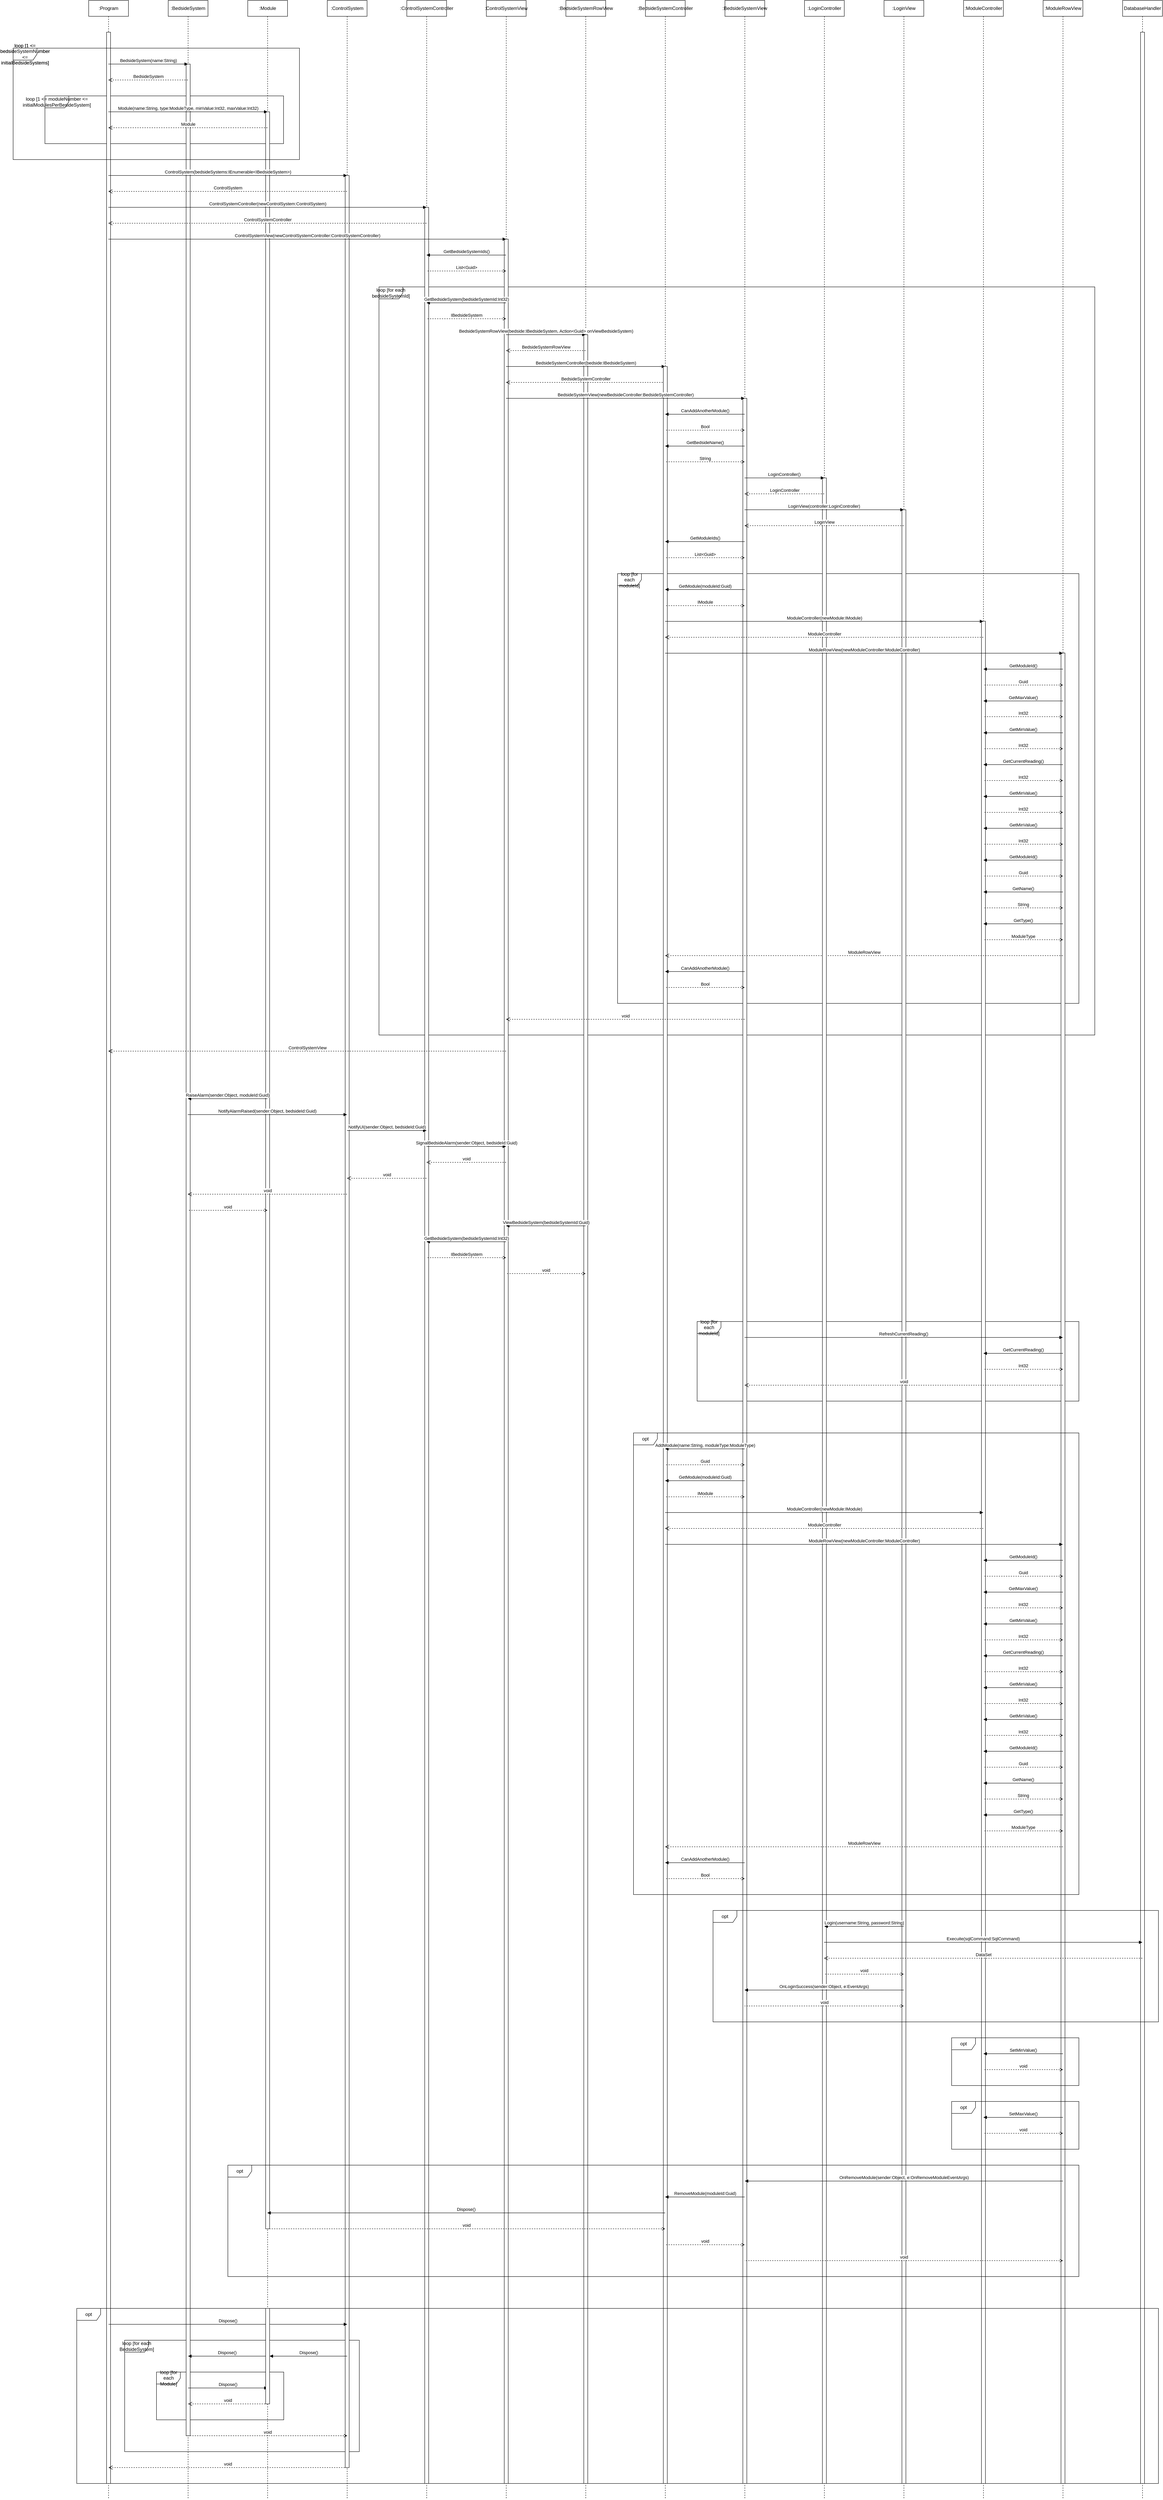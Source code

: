 <mxfile version="12.9.11" type="device"><diagram id="y84LgK3y7Ql4tIDdtTUG" name="Page-1"><mxGraphModel dx="2723" dy="977" grid="1" gridSize="10" guides="1" tooltips="1" connect="1" arrows="1" fold="1" page="1" pageScale="1" pageWidth="827" pageHeight="1169" math="0" shadow="0"><root><mxCell id="0"/><mxCell id="1" parent="0"/><mxCell id="dGk27PbGPricRNEnIzIk-9" value="loop [for each moduleId]" style="shape=umlFrame;whiteSpace=wrap;html=1;snapToPoint=1;" vertex="1" parent="1"><mxGeometry x="1560" y="3360" width="960" height="200" as="geometry"/></mxCell><mxCell id="HmVZkjdPM1QbAuIZkg-H-62" value="loop [for each bedsideSystemId]" style="shape=umlFrame;whiteSpace=wrap;html=1;snapToPoint=1;" parent="1" vertex="1"><mxGeometry x="760" y="760" width="1800" height="1880" as="geometry"/></mxCell><mxCell id="HmVZkjdPM1QbAuIZkg-H-85" value="loop [for each moduleId]" style="shape=umlFrame;whiteSpace=wrap;html=1;snapToPoint=1;" parent="1" vertex="1"><mxGeometry x="1360" y="1480.5" width="1160" height="1080" as="geometry"/></mxCell><mxCell id="HmVZkjdPM1QbAuIZkg-H-40" value="loop [for each BedsideSystem]" style="shape=umlFrame;whiteSpace=wrap;html=1;snapToPoint=1;" parent="1" vertex="1"><mxGeometry x="120.5" y="5920" width="590" height="280" as="geometry"/></mxCell><mxCell id="HmVZkjdPM1QbAuIZkg-H-46" value="loop [for each Module]" style="shape=umlFrame;whiteSpace=wrap;html=1;snapToPoint=1;" parent="1" vertex="1"><mxGeometry x="200.5" y="6000" width="320" height="120" as="geometry"/></mxCell><mxCell id="HmVZkjdPM1QbAuIZkg-H-12" value="loop [1 &amp;lt;= bedsideSystemNumber &amp;lt;= initialBedsideSystems]" style="shape=umlFrame;whiteSpace=wrap;html=1;snapToPoint=1;" parent="1" vertex="1"><mxGeometry x="-160" y="160" width="720" height="280" as="geometry"/></mxCell><mxCell id="HmVZkjdPM1QbAuIZkg-H-16" value="loop [1 &amp;lt;= moduleNumber &amp;lt;= initialModulesPerBesideSystem]" style="shape=umlFrame;whiteSpace=wrap;html=1;snapToPoint=1;" parent="1" vertex="1"><mxGeometry x="-80" y="280" width="600" height="120" as="geometry"/></mxCell><mxCell id="HmVZkjdPM1QbAuIZkg-H-2" value=":Program" style="shape=umlLifeline;perimeter=lifelinePerimeter;whiteSpace=wrap;html=1;container=1;collapsible=0;recursiveResize=0;outlineConnect=0;snapToPoint=1;" parent="1" vertex="1"><mxGeometry x="30" y="40" width="100" height="6280" as="geometry"/></mxCell><mxCell id="HmVZkjdPM1QbAuIZkg-H-8" value="" style="html=1;points=[];perimeter=orthogonalPerimeter;snapToPoint=1;" parent="HmVZkjdPM1QbAuIZkg-H-2" vertex="1"><mxGeometry x="45" y="80" width="10" height="6160" as="geometry"/></mxCell><mxCell id="HmVZkjdPM1QbAuIZkg-H-13" value=":BedsideSystem" style="shape=umlLifeline;perimeter=lifelinePerimeter;whiteSpace=wrap;html=1;container=1;collapsible=0;recursiveResize=0;outlineConnect=0;snapToPoint=1;" parent="1" vertex="1"><mxGeometry x="230" y="40" width="100" height="6280" as="geometry"/></mxCell><mxCell id="HmVZkjdPM1QbAuIZkg-H-14" value="" style="html=1;points=[];perimeter=orthogonalPerimeter;snapToPoint=1;" parent="HmVZkjdPM1QbAuIZkg-H-13" vertex="1"><mxGeometry x="45" y="160" width="10.28" height="5960" as="geometry"/></mxCell><mxCell id="HmVZkjdPM1QbAuIZkg-H-15" value="BedsideSystem(name:String)" style="html=1;verticalAlign=bottom;endArrow=block;snapToPoint=1;" parent="1" edge="1"><mxGeometry width="80" relative="1" as="geometry"><mxPoint x="79.5" y="200" as="sourcePoint"/><mxPoint x="279.5" y="200" as="targetPoint"/></mxGeometry></mxCell><mxCell id="HmVZkjdPM1QbAuIZkg-H-17" value=":Module" style="shape=umlLifeline;perimeter=lifelinePerimeter;whiteSpace=wrap;html=1;container=1;collapsible=0;recursiveResize=0;outlineConnect=0;snapToPoint=1;" parent="1" vertex="1"><mxGeometry x="430" y="40" width="100" height="6280" as="geometry"/></mxCell><mxCell id="HmVZkjdPM1QbAuIZkg-H-19" value="" style="html=1;points=[];perimeter=orthogonalPerimeter;snapToPoint=1;" parent="HmVZkjdPM1QbAuIZkg-H-17" vertex="1"><mxGeometry x="45" y="280" width="10" height="5320" as="geometry"/></mxCell><mxCell id="HmVZkjdPM1QbAuIZkg-H-20" value="Module(name:String, type:ModuleType, minValue:Int32, maxValue:Int32)" style="html=1;verticalAlign=bottom;endArrow=block;snapToPoint=1;" parent="1" edge="1"><mxGeometry width="80" relative="1" as="geometry"><mxPoint x="79.5" y="320" as="sourcePoint"/><mxPoint x="479.5" y="320" as="targetPoint"/></mxGeometry></mxCell><mxCell id="HmVZkjdPM1QbAuIZkg-H-23" value=":ControlSystem" style="shape=umlLifeline;perimeter=lifelinePerimeter;whiteSpace=wrap;html=1;container=1;collapsible=0;recursiveResize=0;outlineConnect=0;snapToPoint=1;" parent="1" vertex="1"><mxGeometry x="630" y="40" width="100" height="6280" as="geometry"/></mxCell><mxCell id="HmVZkjdPM1QbAuIZkg-H-24" value="" style="html=1;points=[];perimeter=orthogonalPerimeter;snapToPoint=1;" parent="HmVZkjdPM1QbAuIZkg-H-23" vertex="1"><mxGeometry x="45" y="440" width="10" height="5760" as="geometry"/></mxCell><mxCell id="HmVZkjdPM1QbAuIZkg-H-26" value=":ControlSystemController" style="shape=umlLifeline;perimeter=lifelinePerimeter;whiteSpace=wrap;html=1;container=1;collapsible=0;recursiveResize=0;outlineConnect=0;snapToPoint=1;" parent="1" vertex="1"><mxGeometry x="830" y="40" width="100" height="6280" as="geometry"/></mxCell><mxCell id="HmVZkjdPM1QbAuIZkg-H-27" value="" style="html=1;points=[];perimeter=orthogonalPerimeter;snapToPoint=1;" parent="HmVZkjdPM1QbAuIZkg-H-26" vertex="1"><mxGeometry x="45" y="520" width="10" height="5720" as="geometry"/></mxCell><mxCell id="HmVZkjdPM1QbAuIZkg-H-28" value="ControlSystemController(newControlSystem:ControlSystem)" style="html=1;verticalAlign=bottom;endArrow=block;snapToPoint=1;" parent="1" edge="1"><mxGeometry width="80" relative="1" as="geometry"><mxPoint x="79.5" y="560" as="sourcePoint"/><mxPoint x="879.5" y="560" as="targetPoint"/></mxGeometry></mxCell><mxCell id="HmVZkjdPM1QbAuIZkg-H-31" value="BedsideSystem" style="html=1;verticalAlign=bottom;endArrow=open;dashed=1;endSize=8;" parent="1" edge="1"><mxGeometry relative="1" as="geometry"><mxPoint x="279.5" y="240" as="sourcePoint"/><mxPoint x="79.5" y="240" as="targetPoint"/></mxGeometry></mxCell><mxCell id="HmVZkjdPM1QbAuIZkg-H-32" value="Module" style="html=1;verticalAlign=bottom;endArrow=open;dashed=1;endSize=8;" parent="1" source="HmVZkjdPM1QbAuIZkg-H-17" edge="1"><mxGeometry relative="1" as="geometry"><mxPoint x="279.5" y="360" as="sourcePoint"/><mxPoint x="79.5" y="360" as="targetPoint"/></mxGeometry></mxCell><mxCell id="HmVZkjdPM1QbAuIZkg-H-33" value="ControlSystem" style="html=1;verticalAlign=bottom;endArrow=open;dashed=1;endSize=8;" parent="1" edge="1"><mxGeometry relative="1" as="geometry"><mxPoint x="679.5" y="520" as="sourcePoint"/><mxPoint x="79.5" y="520" as="targetPoint"/></mxGeometry></mxCell><mxCell id="HmVZkjdPM1QbAuIZkg-H-25" value="ControlSystem(bedsideSystems:IEnumerable&amp;lt;IBedsideSystem&amp;gt;)" style="html=1;verticalAlign=bottom;endArrow=block;snapToPoint=1;" parent="1" edge="1"><mxGeometry width="80" relative="1" as="geometry"><mxPoint x="79.5" y="480" as="sourcePoint"/><mxPoint x="679.5" y="480" as="targetPoint"/></mxGeometry></mxCell><mxCell id="HmVZkjdPM1QbAuIZkg-H-34" value="ControlSystemController" style="html=1;verticalAlign=bottom;endArrow=open;dashed=1;endSize=8;" parent="1" edge="1"><mxGeometry relative="1" as="geometry"><mxPoint x="879.5" y="600" as="sourcePoint"/><mxPoint x="79.5" y="600" as="targetPoint"/></mxGeometry></mxCell><mxCell id="HmVZkjdPM1QbAuIZkg-H-35" value=":ControlSystemView" style="shape=umlLifeline;perimeter=lifelinePerimeter;whiteSpace=wrap;html=1;container=1;collapsible=0;recursiveResize=0;outlineConnect=0;snapToPoint=1;" parent="1" vertex="1"><mxGeometry x="1030" y="40" width="100" height="6280" as="geometry"/></mxCell><mxCell id="HmVZkjdPM1QbAuIZkg-H-36" value="" style="html=1;points=[];perimeter=orthogonalPerimeter;snapToPoint=1;" parent="HmVZkjdPM1QbAuIZkg-H-35" vertex="1"><mxGeometry x="45" y="600" width="10" height="5640" as="geometry"/></mxCell><mxCell id="HmVZkjdPM1QbAuIZkg-H-37" value="ControlSystemView(newControlSystemController:ControlSystemController)" style="html=1;verticalAlign=bottom;endArrow=block;snapToPoint=1;" parent="1" edge="1"><mxGeometry width="80" relative="1" as="geometry"><mxPoint x="79.5" y="640" as="sourcePoint"/><mxPoint x="1079.5" y="640" as="targetPoint"/></mxGeometry></mxCell><mxCell id="HmVZkjdPM1QbAuIZkg-H-38" value="ControlSystemView" style="html=1;verticalAlign=bottom;endArrow=open;dashed=1;endSize=8;" parent="1" edge="1"><mxGeometry relative="1" as="geometry"><mxPoint x="1079.5" y="2680.5" as="sourcePoint"/><mxPoint x="79.5" y="2680.5" as="targetPoint"/></mxGeometry></mxCell><mxCell id="HmVZkjdPM1QbAuIZkg-H-39" value="Dispose()" style="html=1;verticalAlign=bottom;endArrow=block;snapToPoint=1;" parent="1" edge="1"><mxGeometry width="80" relative="1" as="geometry"><mxPoint x="80" y="5880" as="sourcePoint"/><mxPoint x="680" y="5880" as="targetPoint"/></mxGeometry></mxCell><mxCell id="HmVZkjdPM1QbAuIZkg-H-41" value="ControlSystemView" style="html=1;verticalAlign=bottom;endArrow=open;dashed=1;endSize=8;" parent="1" edge="1"><mxGeometry relative="1" as="geometry"><mxPoint x="1079.5" y="2680.5" as="sourcePoint"/><mxPoint x="79.5" y="2680.5" as="targetPoint"/></mxGeometry></mxCell><mxCell id="HmVZkjdPM1QbAuIZkg-H-43" value="Dispose()" style="html=1;verticalAlign=bottom;endArrow=none;snapToPoint=1;startArrow=block;startFill=1;endFill=0;" parent="1" edge="1" source="dGk27PbGPricRNEnIzIk-93"><mxGeometry width="80" relative="1" as="geometry"><mxPoint x="280" y="5960" as="sourcePoint"/><mxPoint x="680" y="5960" as="targetPoint"/></mxGeometry></mxCell><mxCell id="HmVZkjdPM1QbAuIZkg-H-44" value="void" style="html=1;verticalAlign=bottom;endArrow=open;dashed=1;endSize=8;" parent="1" edge="1"><mxGeometry relative="1" as="geometry"><mxPoint x="680" y="6240" as="sourcePoint"/><mxPoint x="80" y="6240" as="targetPoint"/></mxGeometry></mxCell><mxCell id="HmVZkjdPM1QbAuIZkg-H-45" value="void" style="html=1;verticalAlign=bottom;endArrow=none;dashed=1;endSize=8;startArrow=open;startFill=0;endFill=0;" parent="1" edge="1"><mxGeometry relative="1" as="geometry"><mxPoint x="680" y="6160" as="sourcePoint"/><mxPoint x="280" y="6160" as="targetPoint"/></mxGeometry></mxCell><mxCell id="HmVZkjdPM1QbAuIZkg-H-47" value="Dispose()" style="html=1;verticalAlign=bottom;endArrow=block;snapToPoint=1;" parent="1" edge="1"><mxGeometry width="80" relative="1" as="geometry"><mxPoint x="280" y="6040" as="sourcePoint"/><mxPoint x="480" y="6040" as="targetPoint"/></mxGeometry></mxCell><mxCell id="HmVZkjdPM1QbAuIZkg-H-48" value="void" style="html=1;verticalAlign=bottom;endArrow=open;dashed=1;endSize=8;" parent="1" edge="1"><mxGeometry relative="1" as="geometry"><mxPoint x="480" y="6080" as="sourcePoint"/><mxPoint x="280" y="6080" as="targetPoint"/></mxGeometry></mxCell><mxCell id="HmVZkjdPM1QbAuIZkg-H-49" value="RaiseAlarm(sender:Object, moduleId:Guid)" style="html=1;verticalAlign=bottom;endArrow=none;snapToPoint=1;startArrow=block;startFill=1;endFill=0;" parent="1" edge="1"><mxGeometry width="80" relative="1" as="geometry"><mxPoint x="279.167" y="2800" as="sourcePoint"/><mxPoint x="479.5" y="2800" as="targetPoint"/></mxGeometry></mxCell><mxCell id="HmVZkjdPM1QbAuIZkg-H-50" value="void" style="html=1;verticalAlign=bottom;endArrow=none;dashed=1;endSize=8;startArrow=open;startFill=0;endFill=0;" parent="1" edge="1"><mxGeometry relative="1" as="geometry"><mxPoint x="680" y="6160" as="sourcePoint"/><mxPoint x="280" y="6160" as="targetPoint"/></mxGeometry></mxCell><mxCell id="HmVZkjdPM1QbAuIZkg-H-52" value="void" style="html=1;verticalAlign=bottom;endArrow=none;dashed=1;endSize=8;startArrow=open;startFill=0;endFill=0;" parent="1" edge="1"><mxGeometry relative="1" as="geometry"><mxPoint x="479.5" y="3080.5" as="sourcePoint"/><mxPoint x="279.167" y="3080.5" as="targetPoint"/></mxGeometry></mxCell><mxCell id="HmVZkjdPM1QbAuIZkg-H-54" value="void" style="html=1;verticalAlign=bottom;endArrow=open;dashed=1;endSize=8;" parent="1" edge="1"><mxGeometry relative="1" as="geometry"><mxPoint x="679.5" y="3040" as="sourcePoint"/><mxPoint x="279.167" y="3040" as="targetPoint"/></mxGeometry></mxCell><mxCell id="HmVZkjdPM1QbAuIZkg-H-55" value="NotifyAlarmRaised(sender:Object, bedsideId:Guid)" style="html=1;verticalAlign=bottom;endArrow=block;snapToPoint=1;" parent="1" edge="1"><mxGeometry width="80" relative="1" as="geometry"><mxPoint x="279.167" y="2840" as="sourcePoint"/><mxPoint x="679.5" y="2840" as="targetPoint"/></mxGeometry></mxCell><mxCell id="HmVZkjdPM1QbAuIZkg-H-57" value="NotifyUI(sender:Object, bedsideId:Guid)" style="html=1;verticalAlign=bottom;endArrow=block;snapToPoint=1;" parent="1" edge="1"><mxGeometry width="80" relative="1" as="geometry"><mxPoint x="679.5" y="2880" as="sourcePoint"/><mxPoint x="879.5" y="2880" as="targetPoint"/></mxGeometry></mxCell><mxCell id="HmVZkjdPM1QbAuIZkg-H-58" value="SignalBedsideAlarm(sender:Object, bedsideId:Guid)" style="html=1;verticalAlign=bottom;endArrow=block;snapToPoint=1;" parent="1" edge="1"><mxGeometry width="80" relative="1" as="geometry"><mxPoint x="879.5" y="2920" as="sourcePoint"/><mxPoint x="1079.5" y="2920" as="targetPoint"/></mxGeometry></mxCell><mxCell id="HmVZkjdPM1QbAuIZkg-H-60" value="void" style="html=1;verticalAlign=bottom;endArrow=open;dashed=1;endSize=8;" parent="1" edge="1"><mxGeometry relative="1" as="geometry"><mxPoint x="1079.5" y="2960" as="sourcePoint"/><mxPoint x="879.5" y="2960" as="targetPoint"/></mxGeometry></mxCell><mxCell id="HmVZkjdPM1QbAuIZkg-H-61" value="void" style="html=1;verticalAlign=bottom;endArrow=open;dashed=1;endSize=8;" parent="1" edge="1"><mxGeometry relative="1" as="geometry"><mxPoint x="879.5" y="3000" as="sourcePoint"/><mxPoint x="679.5" y="3000" as="targetPoint"/></mxGeometry></mxCell><mxCell id="HmVZkjdPM1QbAuIZkg-H-63" value="GetBedsideSystemIds()" style="html=1;verticalAlign=bottom;endArrow=none;snapToPoint=1;startArrow=block;startFill=1;endFill=0;" parent="1" edge="1"><mxGeometry width="80" relative="1" as="geometry"><mxPoint x="879.5" y="680" as="sourcePoint"/><mxPoint x="1079.5" y="680" as="targetPoint"/></mxGeometry></mxCell><mxCell id="HmVZkjdPM1QbAuIZkg-H-64" value="List&amp;lt;Guid&amp;gt;" style="html=1;verticalAlign=bottom;endArrow=none;dashed=1;endSize=8;startArrow=open;startFill=0;endFill=0;" parent="1" edge="1"><mxGeometry relative="1" as="geometry"><mxPoint x="1079.5" y="720" as="sourcePoint"/><mxPoint x="879.5" y="720" as="targetPoint"/></mxGeometry></mxCell><mxCell id="HmVZkjdPM1QbAuIZkg-H-65" value="GetBedsideSystem(bedsideSystemId:Int32)" style="html=1;verticalAlign=bottom;endArrow=none;snapToPoint=1;startArrow=block;startFill=1;endFill=0;" parent="1" edge="1"><mxGeometry width="80" relative="1" as="geometry"><mxPoint x="879.5" y="800" as="sourcePoint"/><mxPoint x="1079.5" y="800" as="targetPoint"/></mxGeometry></mxCell><mxCell id="HmVZkjdPM1QbAuIZkg-H-66" value="IBedsideSystem" style="html=1;verticalAlign=bottom;endArrow=none;dashed=1;endSize=8;startArrow=open;startFill=0;endFill=0;" parent="1" edge="1"><mxGeometry relative="1" as="geometry"><mxPoint x="1079.5" y="840" as="sourcePoint"/><mxPoint x="879.5" y="840" as="targetPoint"/></mxGeometry></mxCell><mxCell id="HmVZkjdPM1QbAuIZkg-H-67" value=":BedsideSystemRowView" style="shape=umlLifeline;perimeter=lifelinePerimeter;whiteSpace=wrap;html=1;container=1;collapsible=0;recursiveResize=0;outlineConnect=0;snapToPoint=1;" parent="1" vertex="1"><mxGeometry x="1230" y="40" width="100" height="6280" as="geometry"/></mxCell><mxCell id="HmVZkjdPM1QbAuIZkg-H-68" value="" style="html=1;points=[];perimeter=orthogonalPerimeter;snapToPoint=1;" parent="HmVZkjdPM1QbAuIZkg-H-67" vertex="1"><mxGeometry x="45" y="840" width="10" height="5400" as="geometry"/></mxCell><mxCell id="HmVZkjdPM1QbAuIZkg-H-69" value="BedsideSystemController(bedside:IBedsideSystem)" style="html=1;verticalAlign=bottom;endArrow=block;snapToPoint=1;startArrow=none;startFill=0;endFill=1;" parent="1" target="HmVZkjdPM1QbAuIZkg-H-71" edge="1"><mxGeometry width="80" relative="1" as="geometry"><mxPoint x="1079.5" y="960" as="sourcePoint"/><mxPoint x="1279.5" y="960" as="targetPoint"/></mxGeometry></mxCell><mxCell id="HmVZkjdPM1QbAuIZkg-H-70" value="BedsideSystemController" style="html=1;verticalAlign=bottom;endArrow=open;dashed=1;endSize=8;startArrow=none;startFill=0;endFill=0;" parent="1" source="HmVZkjdPM1QbAuIZkg-H-71" edge="1"><mxGeometry relative="1" as="geometry"><mxPoint x="1279.5" y="1000" as="sourcePoint"/><mxPoint x="1079.5" y="1000" as="targetPoint"/></mxGeometry></mxCell><mxCell id="HmVZkjdPM1QbAuIZkg-H-71" value=":BedsideSystemController" style="shape=umlLifeline;perimeter=lifelinePerimeter;whiteSpace=wrap;html=1;container=1;collapsible=0;recursiveResize=0;outlineConnect=0;snapToPoint=1;" parent="1" vertex="1"><mxGeometry x="1430" y="40" width="100" height="6280" as="geometry"/></mxCell><mxCell id="HmVZkjdPM1QbAuIZkg-H-72" value="" style="html=1;points=[];perimeter=orthogonalPerimeter;snapToPoint=1;" parent="HmVZkjdPM1QbAuIZkg-H-71" vertex="1"><mxGeometry x="45" y="920" width="10" height="5320" as="geometry"/></mxCell><mxCell id="HmVZkjdPM1QbAuIZkg-H-73" value="BedsideSystemRowView(bedside:IBedsideSystem, Action&amp;lt;Guid&amp;gt; onViewBedsideSystem)" style="html=1;verticalAlign=bottom;endArrow=block;snapToPoint=1;startArrow=none;startFill=0;endFill=1;" parent="1" target="HmVZkjdPM1QbAuIZkg-H-67" edge="1"><mxGeometry width="80" relative="1" as="geometry"><mxPoint x="1079.5" y="880" as="sourcePoint"/><mxPoint x="1479.5" y="880" as="targetPoint"/></mxGeometry></mxCell><mxCell id="HmVZkjdPM1QbAuIZkg-H-74" value="BedsideSystemRowView" style="html=1;verticalAlign=bottom;endArrow=open;dashed=1;endSize=8;startArrow=none;startFill=0;endFill=0;" parent="1" source="HmVZkjdPM1QbAuIZkg-H-67" edge="1"><mxGeometry relative="1" as="geometry"><mxPoint x="1479.5" y="920" as="sourcePoint"/><mxPoint x="1079.5" y="920" as="targetPoint"/></mxGeometry></mxCell><mxCell id="HmVZkjdPM1QbAuIZkg-H-75" value=":BedsideSystemView" style="shape=umlLifeline;perimeter=lifelinePerimeter;whiteSpace=wrap;html=1;container=1;collapsible=0;recursiveResize=0;outlineConnect=0;snapToPoint=1;" parent="1" vertex="1"><mxGeometry x="1630" y="40" width="100" height="6280" as="geometry"/></mxCell><mxCell id="HmVZkjdPM1QbAuIZkg-H-76" value="" style="html=1;points=[];perimeter=orthogonalPerimeter;snapToPoint=1;" parent="HmVZkjdPM1QbAuIZkg-H-75" vertex="1"><mxGeometry x="45" y="1000" width="10" height="5240" as="geometry"/></mxCell><mxCell id="HmVZkjdPM1QbAuIZkg-H-77" value="BedsideSystemView(newBedsideController:BedsideSystemController)" style="html=1;verticalAlign=bottom;endArrow=block;snapToPoint=1;startArrow=none;startFill=0;endFill=1;" parent="1" target="HmVZkjdPM1QbAuIZkg-H-75" edge="1"><mxGeometry width="80" relative="1" as="geometry"><mxPoint x="1079.5" y="1040" as="sourcePoint"/><mxPoint x="1479.5" y="1040" as="targetPoint"/></mxGeometry></mxCell><mxCell id="HmVZkjdPM1QbAuIZkg-H-78" value="void" style="html=1;verticalAlign=bottom;endArrow=open;dashed=1;endSize=8;startArrow=none;startFill=0;endFill=0;" parent="1" edge="1"><mxGeometry relative="1" as="geometry"><mxPoint x="1679.5" y="2600.5" as="sourcePoint"/><mxPoint x="1079.5" y="2600.5" as="targetPoint"/></mxGeometry></mxCell><mxCell id="HmVZkjdPM1QbAuIZkg-H-79" value="CanAddAnotherModule()" style="html=1;verticalAlign=bottom;endArrow=none;snapToPoint=1;startArrow=block;startFill=1;endFill=0;" parent="1" edge="1"><mxGeometry width="80" relative="1" as="geometry"><mxPoint x="1479.5" y="1080" as="sourcePoint"/><mxPoint x="1679.5" y="1080" as="targetPoint"/></mxGeometry></mxCell><mxCell id="HmVZkjdPM1QbAuIZkg-H-80" value="Bool" style="html=1;verticalAlign=bottom;endArrow=none;dashed=1;endSize=8;startArrow=open;startFill=0;endFill=0;" parent="1" edge="1"><mxGeometry relative="1" as="geometry"><mxPoint x="1679.5" y="1120" as="sourcePoint"/><mxPoint x="1479.5" y="1120" as="targetPoint"/></mxGeometry></mxCell><mxCell id="HmVZkjdPM1QbAuIZkg-H-81" value="GetBedsideName()" style="html=1;verticalAlign=bottom;endArrow=none;snapToPoint=1;startArrow=block;startFill=1;endFill=0;" parent="1" edge="1"><mxGeometry width="80" relative="1" as="geometry"><mxPoint x="1479.5" y="1160" as="sourcePoint"/><mxPoint x="1679.5" y="1160" as="targetPoint"/></mxGeometry></mxCell><mxCell id="HmVZkjdPM1QbAuIZkg-H-82" value="String" style="html=1;verticalAlign=bottom;endArrow=none;dashed=1;endSize=8;startArrow=open;startFill=0;endFill=0;" parent="1" edge="1"><mxGeometry relative="1" as="geometry"><mxPoint x="1679.5" y="1199.5" as="sourcePoint"/><mxPoint x="1479.5" y="1199.5" as="targetPoint"/></mxGeometry></mxCell><mxCell id="HmVZkjdPM1QbAuIZkg-H-83" value="GetModuleIds()" style="html=1;verticalAlign=bottom;endArrow=none;snapToPoint=1;startArrow=block;startFill=1;endFill=0;" parent="1" edge="1"><mxGeometry width="80" relative="1" as="geometry"><mxPoint x="1479.5" y="1400" as="sourcePoint"/><mxPoint x="1679.5" y="1400" as="targetPoint"/></mxGeometry></mxCell><mxCell id="HmVZkjdPM1QbAuIZkg-H-84" value="List&amp;lt;Guid&amp;gt;" style="html=1;verticalAlign=bottom;endArrow=none;dashed=1;endSize=8;startArrow=open;startFill=0;endFill=0;" parent="1" edge="1"><mxGeometry relative="1" as="geometry"><mxPoint x="1679.5" y="1440.5" as="sourcePoint"/><mxPoint x="1479.5" y="1440.5" as="targetPoint"/></mxGeometry></mxCell><mxCell id="HmVZkjdPM1QbAuIZkg-H-87" value="GetModule(moduleId:Guid)" style="html=1;verticalAlign=bottom;endArrow=none;snapToPoint=1;startArrow=block;startFill=1;endFill=0;" parent="1" edge="1"><mxGeometry width="80" relative="1" as="geometry"><mxPoint x="1479.5" y="1520.5" as="sourcePoint"/><mxPoint x="1679.5" y="1520.5" as="targetPoint"/></mxGeometry></mxCell><mxCell id="HmVZkjdPM1QbAuIZkg-H-88" value="IModule" style="html=1;verticalAlign=bottom;endArrow=none;dashed=1;endSize=8;startArrow=open;startFill=0;endFill=0;" parent="1" edge="1"><mxGeometry relative="1" as="geometry"><mxPoint x="1679.5" y="1561" as="sourcePoint"/><mxPoint x="1479.5" y="1561" as="targetPoint"/></mxGeometry></mxCell><mxCell id="HmVZkjdPM1QbAuIZkg-H-89" value="CanAddAnotherModule()" style="html=1;verticalAlign=bottom;endArrow=none;snapToPoint=1;startArrow=block;startFill=1;endFill=0;" parent="1" edge="1"><mxGeometry width="80" relative="1" as="geometry"><mxPoint x="1479.5" y="2480.5" as="sourcePoint"/><mxPoint x="1679.5" y="2480.5" as="targetPoint"/></mxGeometry></mxCell><mxCell id="HmVZkjdPM1QbAuIZkg-H-90" value="Bool" style="html=1;verticalAlign=bottom;endArrow=none;dashed=1;endSize=8;startArrow=open;startFill=0;endFill=0;" parent="1" edge="1"><mxGeometry relative="1" as="geometry"><mxPoint x="1679.5" y="2520.5" as="sourcePoint"/><mxPoint x="1479.5" y="2520.5" as="targetPoint"/></mxGeometry></mxCell><mxCell id="HmVZkjdPM1QbAuIZkg-H-91" value=":ModuleController" style="shape=umlLifeline;perimeter=lifelinePerimeter;whiteSpace=wrap;html=1;container=1;collapsible=0;recursiveResize=0;outlineConnect=0;snapToPoint=1;" parent="1" vertex="1"><mxGeometry x="2230" y="40" width="100" height="6280" as="geometry"/></mxCell><mxCell id="HmVZkjdPM1QbAuIZkg-H-92" value="" style="html=1;points=[];perimeter=orthogonalPerimeter;snapToPoint=1;" parent="HmVZkjdPM1QbAuIZkg-H-91" vertex="1"><mxGeometry x="45" y="1560" width="10" height="4680" as="geometry"/></mxCell><mxCell id="HmVZkjdPM1QbAuIZkg-H-95" value=":ModuleRowView" style="shape=umlLifeline;perimeter=lifelinePerimeter;whiteSpace=wrap;html=1;container=1;collapsible=0;recursiveResize=0;outlineConnect=0;snapToPoint=1;" parent="1" vertex="1"><mxGeometry x="2430" y="40" width="100" height="6280" as="geometry"/></mxCell><mxCell id="HmVZkjdPM1QbAuIZkg-H-96" value="" style="html=1;points=[];perimeter=orthogonalPerimeter;snapToPoint=1;" parent="HmVZkjdPM1QbAuIZkg-H-95" vertex="1"><mxGeometry x="45" y="1640" width="10" height="4600" as="geometry"/></mxCell><mxCell id="HmVZkjdPM1QbAuIZkg-H-98" value="ModuleRowView" style="html=1;verticalAlign=bottom;endArrow=open;dashed=1;endSize=8;startArrow=none;startFill=0;endFill=0;" parent="1" source="HmVZkjdPM1QbAuIZkg-H-95" edge="1"><mxGeometry relative="1" as="geometry"><mxPoint x="2079.5" y="2440.5" as="sourcePoint"/><mxPoint x="1479.5" y="2440.5" as="targetPoint"/></mxGeometry></mxCell><mxCell id="HmVZkjdPM1QbAuIZkg-H-99" value="GetModuleId()" style="html=1;verticalAlign=bottom;endArrow=none;snapToPoint=1;startArrow=block;startFill=1;endFill=0;" parent="1" edge="1"><mxGeometry width="80" relative="1" as="geometry"><mxPoint x="2280" y="1720.5" as="sourcePoint"/><mxPoint x="2480" y="1720.5" as="targetPoint"/></mxGeometry></mxCell><mxCell id="HmVZkjdPM1QbAuIZkg-H-100" value="Guid" style="html=1;verticalAlign=bottom;endArrow=none;dashed=1;endSize=8;startArrow=open;startFill=0;endFill=0;" parent="1" edge="1"><mxGeometry relative="1" as="geometry"><mxPoint x="2480" y="1760.5" as="sourcePoint"/><mxPoint x="2280" y="1760.5" as="targetPoint"/></mxGeometry></mxCell><mxCell id="HmVZkjdPM1QbAuIZkg-H-101" value="GetMaxValue()" style="html=1;verticalAlign=bottom;endArrow=none;snapToPoint=1;startArrow=block;startFill=1;endFill=0;" parent="1" edge="1"><mxGeometry width="80" relative="1" as="geometry"><mxPoint x="2280" y="1800.5" as="sourcePoint"/><mxPoint x="2480" y="1800.5" as="targetPoint"/></mxGeometry></mxCell><mxCell id="HmVZkjdPM1QbAuIZkg-H-102" value="Int32" style="html=1;verticalAlign=bottom;endArrow=none;dashed=1;endSize=8;startArrow=open;startFill=0;endFill=0;" parent="1" edge="1"><mxGeometry relative="1" as="geometry"><mxPoint x="2480" y="1840" as="sourcePoint"/><mxPoint x="2280" y="1840" as="targetPoint"/></mxGeometry></mxCell><mxCell id="HmVZkjdPM1QbAuIZkg-H-103" value="GetMinValue()" style="html=1;verticalAlign=bottom;endArrow=none;snapToPoint=1;startArrow=block;startFill=1;endFill=0;" parent="1" edge="1"><mxGeometry width="80" relative="1" as="geometry"><mxPoint x="2280" y="1880.5" as="sourcePoint"/><mxPoint x="2480" y="1880.5" as="targetPoint"/></mxGeometry></mxCell><mxCell id="HmVZkjdPM1QbAuIZkg-H-104" value="Int32" style="html=1;verticalAlign=bottom;endArrow=none;dashed=1;endSize=8;startArrow=open;startFill=0;endFill=0;" parent="1" edge="1"><mxGeometry relative="1" as="geometry"><mxPoint x="2480" y="1920.5" as="sourcePoint"/><mxPoint x="2280" y="1920.5" as="targetPoint"/></mxGeometry></mxCell><mxCell id="HmVZkjdPM1QbAuIZkg-H-105" value="GetCurrentReading()" style="html=1;verticalAlign=bottom;endArrow=none;snapToPoint=1;startArrow=block;startFill=1;endFill=0;" parent="1" edge="1"><mxGeometry width="80" relative="1" as="geometry"><mxPoint x="2280" y="1960.5" as="sourcePoint"/><mxPoint x="2480" y="1960.5" as="targetPoint"/></mxGeometry></mxCell><mxCell id="HmVZkjdPM1QbAuIZkg-H-106" value="Int32" style="html=1;verticalAlign=bottom;endArrow=none;dashed=1;endSize=8;startArrow=open;startFill=0;endFill=0;" parent="1" edge="1"><mxGeometry relative="1" as="geometry"><mxPoint x="2480" y="2000.5" as="sourcePoint"/><mxPoint x="2280" y="2000.5" as="targetPoint"/></mxGeometry></mxCell><mxCell id="HmVZkjdPM1QbAuIZkg-H-107" value="GetMinValue()" style="html=1;verticalAlign=bottom;endArrow=none;snapToPoint=1;startArrow=block;startFill=1;endFill=0;" parent="1" edge="1"><mxGeometry width="80" relative="1" as="geometry"><mxPoint x="2280" y="2040.5" as="sourcePoint"/><mxPoint x="2480" y="2040.5" as="targetPoint"/></mxGeometry></mxCell><mxCell id="HmVZkjdPM1QbAuIZkg-H-108" value="Int32" style="html=1;verticalAlign=bottom;endArrow=none;dashed=1;endSize=8;startArrow=open;startFill=0;endFill=0;" parent="1" edge="1"><mxGeometry relative="1" as="geometry"><mxPoint x="2480" y="2080.5" as="sourcePoint"/><mxPoint x="2280" y="2080.5" as="targetPoint"/></mxGeometry></mxCell><mxCell id="HmVZkjdPM1QbAuIZkg-H-109" value="GetMinValue()" style="html=1;verticalAlign=bottom;endArrow=none;snapToPoint=1;startArrow=block;startFill=1;endFill=0;" parent="1" edge="1"><mxGeometry width="80" relative="1" as="geometry"><mxPoint x="2280" y="2120.5" as="sourcePoint"/><mxPoint x="2480" y="2120.5" as="targetPoint"/></mxGeometry></mxCell><mxCell id="HmVZkjdPM1QbAuIZkg-H-110" value="Int32" style="html=1;verticalAlign=bottom;endArrow=none;dashed=1;endSize=8;startArrow=open;startFill=0;endFill=0;" parent="1" edge="1"><mxGeometry relative="1" as="geometry"><mxPoint x="2480" y="2160.5" as="sourcePoint"/><mxPoint x="2280" y="2160.5" as="targetPoint"/></mxGeometry></mxCell><mxCell id="HmVZkjdPM1QbAuIZkg-H-111" value="GetModuleId()" style="html=1;verticalAlign=bottom;endArrow=none;snapToPoint=1;startArrow=block;startFill=1;endFill=0;" parent="1" edge="1"><mxGeometry width="80" relative="1" as="geometry"><mxPoint x="2280" y="2200.5" as="sourcePoint"/><mxPoint x="2480" y="2200.5" as="targetPoint"/></mxGeometry></mxCell><mxCell id="HmVZkjdPM1QbAuIZkg-H-112" value="Guid" style="html=1;verticalAlign=bottom;endArrow=none;dashed=1;endSize=8;startArrow=open;startFill=0;endFill=0;" parent="1" edge="1"><mxGeometry relative="1" as="geometry"><mxPoint x="2480" y="2240.5" as="sourcePoint"/><mxPoint x="2280" y="2240.5" as="targetPoint"/></mxGeometry></mxCell><mxCell id="HmVZkjdPM1QbAuIZkg-H-113" value="GetName()" style="html=1;verticalAlign=bottom;endArrow=none;snapToPoint=1;startArrow=block;startFill=1;endFill=0;" parent="1" edge="1"><mxGeometry width="80" relative="1" as="geometry"><mxPoint x="2280" y="2280.5" as="sourcePoint"/><mxPoint x="2480" y="2280.5" as="targetPoint"/></mxGeometry></mxCell><mxCell id="HmVZkjdPM1QbAuIZkg-H-114" value="String" style="html=1;verticalAlign=bottom;endArrow=none;dashed=1;endSize=8;startArrow=open;startFill=0;endFill=0;" parent="1" edge="1"><mxGeometry relative="1" as="geometry"><mxPoint x="2480" y="2320.5" as="sourcePoint"/><mxPoint x="2280" y="2320.5" as="targetPoint"/></mxGeometry></mxCell><mxCell id="HmVZkjdPM1QbAuIZkg-H-115" value="GetType()" style="html=1;verticalAlign=bottom;endArrow=none;snapToPoint=1;startArrow=block;startFill=1;endFill=0;" parent="1" edge="1"><mxGeometry width="80" relative="1" as="geometry"><mxPoint x="2280" y="2360.5" as="sourcePoint"/><mxPoint x="2480" y="2360.5" as="targetPoint"/></mxGeometry></mxCell><mxCell id="HmVZkjdPM1QbAuIZkg-H-116" value="ModuleType" style="html=1;verticalAlign=bottom;endArrow=none;dashed=1;endSize=8;startArrow=open;startFill=0;endFill=0;" parent="1" edge="1"><mxGeometry relative="1" as="geometry"><mxPoint x="2480" y="2400.5" as="sourcePoint"/><mxPoint x="2280" y="2400.5" as="targetPoint"/></mxGeometry></mxCell><mxCell id="HmVZkjdPM1QbAuIZkg-H-117" value=":LoginController" style="shape=umlLifeline;perimeter=lifelinePerimeter;whiteSpace=wrap;html=1;container=1;collapsible=0;recursiveResize=0;outlineConnect=0;snapToPoint=1;" parent="1" vertex="1"><mxGeometry x="1830" y="40" width="100" height="6280" as="geometry"/></mxCell><mxCell id="HmVZkjdPM1QbAuIZkg-H-120" value="" style="html=1;points=[];perimeter=orthogonalPerimeter;snapToPoint=1;" parent="HmVZkjdPM1QbAuIZkg-H-117" vertex="1"><mxGeometry x="45" y="1200" width="10" height="5040" as="geometry"/></mxCell><mxCell id="HmVZkjdPM1QbAuIZkg-H-119" value=":LoginView" style="shape=umlLifeline;perimeter=lifelinePerimeter;whiteSpace=wrap;html=1;container=1;collapsible=0;recursiveResize=0;outlineConnect=0;snapToPoint=1;" parent="1" vertex="1"><mxGeometry x="2030" y="40" width="100" height="6280" as="geometry"/></mxCell><mxCell id="HmVZkjdPM1QbAuIZkg-H-121" value="" style="html=1;points=[];perimeter=orthogonalPerimeter;snapToPoint=1;" parent="HmVZkjdPM1QbAuIZkg-H-119" vertex="1"><mxGeometry x="45" y="1280" width="10" height="4960" as="geometry"/></mxCell><mxCell id="HmVZkjdPM1QbAuIZkg-H-93" value="ModuleController(newModule:IModule)" style="html=1;verticalAlign=bottom;endArrow=block;snapToPoint=1;startArrow=none;startFill=0;endFill=1;" parent="1" target="HmVZkjdPM1QbAuIZkg-H-91" edge="1"><mxGeometry width="80" relative="1" as="geometry"><mxPoint x="1479.5" y="1600.5" as="sourcePoint"/><mxPoint x="2079.5" y="1600.5" as="targetPoint"/></mxGeometry></mxCell><mxCell id="HmVZkjdPM1QbAuIZkg-H-94" value="ModuleController" style="html=1;verticalAlign=bottom;endArrow=open;dashed=1;endSize=8;startArrow=none;startFill=0;endFill=0;" parent="1" source="HmVZkjdPM1QbAuIZkg-H-91" edge="1"><mxGeometry relative="1" as="geometry"><mxPoint x="2079.5" y="1640.5" as="sourcePoint"/><mxPoint x="1479.5" y="1640.5" as="targetPoint"/></mxGeometry></mxCell><mxCell id="HmVZkjdPM1QbAuIZkg-H-97" value="ModuleRowView(newModuleController:ModuleController)" style="html=1;verticalAlign=bottom;endArrow=block;snapToPoint=1;startArrow=none;startFill=0;endFill=1;" parent="1" target="HmVZkjdPM1QbAuIZkg-H-95" edge="1"><mxGeometry width="80" relative="1" as="geometry"><mxPoint x="1479.5" y="1680.5" as="sourcePoint"/><mxPoint x="2279.5" y="1680.5" as="targetPoint"/></mxGeometry></mxCell><mxCell id="HmVZkjdPM1QbAuIZkg-H-122" value="LoginController()" style="html=1;verticalAlign=bottom;endArrow=block;snapToPoint=1;startArrow=none;startFill=0;endFill=1;" parent="1" edge="1"><mxGeometry width="80" relative="1" as="geometry"><mxPoint x="1679.324" y="1240" as="sourcePoint"/><mxPoint x="1879.5" y="1240" as="targetPoint"/></mxGeometry></mxCell><mxCell id="HmVZkjdPM1QbAuIZkg-H-123" value="LoginView(controller:LoginController)" style="html=1;verticalAlign=bottom;endArrow=block;snapToPoint=1;startArrow=none;startFill=0;endFill=1;" parent="1" edge="1"><mxGeometry width="80" relative="1" as="geometry"><mxPoint x="1679.324" y="1320" as="sourcePoint"/><mxPoint x="2079.5" y="1320" as="targetPoint"/></mxGeometry></mxCell><mxCell id="HmVZkjdPM1QbAuIZkg-H-124" value="LoginController" style="html=1;verticalAlign=bottom;endArrow=open;dashed=1;endSize=8;startArrow=none;startFill=0;endFill=0;" parent="1" edge="1"><mxGeometry relative="1" as="geometry"><mxPoint x="1879.5" y="1280" as="sourcePoint"/><mxPoint x="1679.324" y="1280" as="targetPoint"/></mxGeometry></mxCell><mxCell id="HmVZkjdPM1QbAuIZkg-H-125" value="LoginView" style="html=1;verticalAlign=bottom;endArrow=open;dashed=1;endSize=8;startArrow=none;startFill=0;endFill=0;" parent="1" edge="1"><mxGeometry relative="1" as="geometry"><mxPoint x="2079.5" y="1360" as="sourcePoint"/><mxPoint x="1679.324" y="1360" as="targetPoint"/></mxGeometry></mxCell><mxCell id="dGk27PbGPricRNEnIzIk-3" value="GetBedsideSystem(bedsideSystemId:Int32)" style="html=1;verticalAlign=bottom;endArrow=none;snapToPoint=1;startArrow=block;startFill=1;endFill=0;" edge="1" parent="1"><mxGeometry width="80" relative="1" as="geometry"><mxPoint x="879.5" y="3159.5" as="sourcePoint"/><mxPoint x="1079.5" y="3159.5" as="targetPoint"/></mxGeometry></mxCell><mxCell id="dGk27PbGPricRNEnIzIk-4" value="ViewBedsideSystem(bedsideSystemId:Guid)" style="html=1;verticalAlign=bottom;endArrow=none;snapToPoint=1;startArrow=block;startFill=1;endFill=0;" edge="1" parent="1"><mxGeometry width="80" relative="1" as="geometry"><mxPoint x="1079.5" y="3119.5" as="sourcePoint"/><mxPoint x="1279.5" y="3119.5" as="targetPoint"/></mxGeometry></mxCell><mxCell id="dGk27PbGPricRNEnIzIk-5" value="IBedsideSystem" style="html=1;verticalAlign=bottom;endArrow=none;dashed=1;endSize=8;startArrow=open;startFill=0;endFill=0;" edge="1" parent="1"><mxGeometry relative="1" as="geometry"><mxPoint x="1079.5" y="3199.5" as="sourcePoint"/><mxPoint x="879.5" y="3199.5" as="targetPoint"/></mxGeometry></mxCell><mxCell id="dGk27PbGPricRNEnIzIk-6" value="void" style="html=1;verticalAlign=bottom;endArrow=none;dashed=1;endSize=8;startArrow=open;startFill=0;endFill=0;" edge="1" parent="1"><mxGeometry relative="1" as="geometry"><mxPoint x="1279.5" y="3239.5" as="sourcePoint"/><mxPoint x="1079.5" y="3239.5" as="targetPoint"/></mxGeometry></mxCell><mxCell id="dGk27PbGPricRNEnIzIk-8" value="AddModule(name:String, moduleType:ModuleType)" style="html=1;verticalAlign=bottom;endArrow=none;snapToPoint=1;startArrow=block;startFill=1;endFill=0;" edge="1" parent="1"><mxGeometry width="80" relative="1" as="geometry"><mxPoint x="1479.5" y="3680" as="sourcePoint"/><mxPoint x="1679.5" y="3680" as="targetPoint"/></mxGeometry></mxCell><mxCell id="dGk27PbGPricRNEnIzIk-12" value="RefreshCurrentReading()" style="html=1;verticalAlign=bottom;endArrow=block;snapToPoint=1;startArrow=none;startFill=0;endFill=1;" edge="1" parent="1"><mxGeometry width="80" relative="1" as="geometry"><mxPoint x="1679.324" y="3400" as="sourcePoint"/><mxPoint x="2479.5" y="3400" as="targetPoint"/></mxGeometry></mxCell><mxCell id="dGk27PbGPricRNEnIzIk-13" value="GetCurrentReading()" style="html=1;verticalAlign=bottom;endArrow=none;snapToPoint=1;startArrow=block;startFill=1;endFill=0;" edge="1" parent="1"><mxGeometry width="80" relative="1" as="geometry"><mxPoint x="2280" y="3440" as="sourcePoint"/><mxPoint x="2480" y="3440" as="targetPoint"/></mxGeometry></mxCell><mxCell id="dGk27PbGPricRNEnIzIk-14" value="Int32" style="html=1;verticalAlign=bottom;endArrow=none;dashed=1;endSize=8;startArrow=open;startFill=0;endFill=0;" edge="1" parent="1"><mxGeometry relative="1" as="geometry"><mxPoint x="2480" y="3480" as="sourcePoint"/><mxPoint x="2280" y="3480" as="targetPoint"/></mxGeometry></mxCell><mxCell id="dGk27PbGPricRNEnIzIk-15" value="ModuleController" style="html=1;verticalAlign=bottom;endArrow=open;dashed=1;endSize=8;startArrow=none;startFill=0;endFill=0;" edge="1" parent="1"><mxGeometry relative="1" as="geometry"><mxPoint x="2279.5" y="1640.5" as="sourcePoint"/><mxPoint x="1479.5" y="1640.5" as="targetPoint"/></mxGeometry></mxCell><mxCell id="dGk27PbGPricRNEnIzIk-16" value="void" style="html=1;verticalAlign=bottom;endArrow=open;dashed=1;endSize=8;startArrow=none;startFill=0;endFill=0;" edge="1" parent="1"><mxGeometry relative="1" as="geometry"><mxPoint x="2479.5" y="3520" as="sourcePoint"/><mxPoint x="1679.324" y="3520" as="targetPoint"/></mxGeometry></mxCell><mxCell id="dGk27PbGPricRNEnIzIk-44" value="Guid" style="html=1;verticalAlign=bottom;endArrow=none;dashed=1;endSize=8;startArrow=open;startFill=0;endFill=0;" edge="1" parent="1"><mxGeometry relative="1" as="geometry"><mxPoint x="1679.5" y="3720" as="sourcePoint"/><mxPoint x="1479.5" y="3720" as="targetPoint"/></mxGeometry></mxCell><mxCell id="dGk27PbGPricRNEnIzIk-45" value="GetModule(moduleId:Guid)" style="html=1;verticalAlign=bottom;endArrow=none;snapToPoint=1;startArrow=block;startFill=1;endFill=0;" edge="1" parent="1"><mxGeometry width="80" relative="1" as="geometry"><mxPoint x="1479.5" y="3760" as="sourcePoint"/><mxPoint x="1679.5" y="3760" as="targetPoint"/></mxGeometry></mxCell><mxCell id="dGk27PbGPricRNEnIzIk-46" value="IModule" style="html=1;verticalAlign=bottom;endArrow=none;dashed=1;endSize=8;startArrow=open;startFill=0;endFill=0;" edge="1" parent="1"><mxGeometry relative="1" as="geometry"><mxPoint x="1679.5" y="3800.5" as="sourcePoint"/><mxPoint x="1479.5" y="3800.5" as="targetPoint"/></mxGeometry></mxCell><mxCell id="dGk27PbGPricRNEnIzIk-47" value="CanAddAnotherModule()" style="html=1;verticalAlign=bottom;endArrow=none;snapToPoint=1;startArrow=block;startFill=1;endFill=0;" edge="1" parent="1"><mxGeometry width="80" relative="1" as="geometry"><mxPoint x="1479.5" y="4720" as="sourcePoint"/><mxPoint x="1679.5" y="4720" as="targetPoint"/></mxGeometry></mxCell><mxCell id="dGk27PbGPricRNEnIzIk-48" value="Bool" style="html=1;verticalAlign=bottom;endArrow=none;dashed=1;endSize=8;startArrow=open;startFill=0;endFill=0;" edge="1" parent="1"><mxGeometry relative="1" as="geometry"><mxPoint x="1679.5" y="4760" as="sourcePoint"/><mxPoint x="1479.5" y="4760" as="targetPoint"/></mxGeometry></mxCell><mxCell id="dGk27PbGPricRNEnIzIk-49" value="ModuleRowView" style="html=1;verticalAlign=bottom;endArrow=open;dashed=1;endSize=8;startArrow=none;startFill=0;endFill=0;" edge="1" parent="1"><mxGeometry relative="1" as="geometry"><mxPoint x="2479.5" y="4680" as="sourcePoint"/><mxPoint x="1479.5" y="4680" as="targetPoint"/></mxGeometry></mxCell><mxCell id="dGk27PbGPricRNEnIzIk-50" value="GetModuleId()" style="html=1;verticalAlign=bottom;endArrow=none;snapToPoint=1;startArrow=block;startFill=1;endFill=0;" edge="1" parent="1"><mxGeometry width="80" relative="1" as="geometry"><mxPoint x="2280" y="3960" as="sourcePoint"/><mxPoint x="2480" y="3960" as="targetPoint"/></mxGeometry></mxCell><mxCell id="dGk27PbGPricRNEnIzIk-51" value="Guid" style="html=1;verticalAlign=bottom;endArrow=none;dashed=1;endSize=8;startArrow=open;startFill=0;endFill=0;" edge="1" parent="1"><mxGeometry relative="1" as="geometry"><mxPoint x="2480" y="4000" as="sourcePoint"/><mxPoint x="2280" y="4000" as="targetPoint"/></mxGeometry></mxCell><mxCell id="dGk27PbGPricRNEnIzIk-52" value="GetMaxValue()" style="html=1;verticalAlign=bottom;endArrow=none;snapToPoint=1;startArrow=block;startFill=1;endFill=0;" edge="1" parent="1"><mxGeometry width="80" relative="1" as="geometry"><mxPoint x="2280" y="4040" as="sourcePoint"/><mxPoint x="2480" y="4040" as="targetPoint"/></mxGeometry></mxCell><mxCell id="dGk27PbGPricRNEnIzIk-53" value="Int32" style="html=1;verticalAlign=bottom;endArrow=none;dashed=1;endSize=8;startArrow=open;startFill=0;endFill=0;" edge="1" parent="1"><mxGeometry relative="1" as="geometry"><mxPoint x="2480" y="4079.5" as="sourcePoint"/><mxPoint x="2280" y="4079.5" as="targetPoint"/></mxGeometry></mxCell><mxCell id="dGk27PbGPricRNEnIzIk-54" value="GetMinValue()" style="html=1;verticalAlign=bottom;endArrow=none;snapToPoint=1;startArrow=block;startFill=1;endFill=0;" edge="1" parent="1"><mxGeometry width="80" relative="1" as="geometry"><mxPoint x="2280" y="4120" as="sourcePoint"/><mxPoint x="2480" y="4120" as="targetPoint"/></mxGeometry></mxCell><mxCell id="dGk27PbGPricRNEnIzIk-55" value="Int32" style="html=1;verticalAlign=bottom;endArrow=none;dashed=1;endSize=8;startArrow=open;startFill=0;endFill=0;" edge="1" parent="1"><mxGeometry relative="1" as="geometry"><mxPoint x="2480" y="4160" as="sourcePoint"/><mxPoint x="2280" y="4160" as="targetPoint"/></mxGeometry></mxCell><mxCell id="dGk27PbGPricRNEnIzIk-56" value="GetCurrentReading()" style="html=1;verticalAlign=bottom;endArrow=none;snapToPoint=1;startArrow=block;startFill=1;endFill=0;" edge="1" parent="1"><mxGeometry width="80" relative="1" as="geometry"><mxPoint x="2280" y="4200" as="sourcePoint"/><mxPoint x="2480" y="4200" as="targetPoint"/></mxGeometry></mxCell><mxCell id="dGk27PbGPricRNEnIzIk-57" value="Int32" style="html=1;verticalAlign=bottom;endArrow=none;dashed=1;endSize=8;startArrow=open;startFill=0;endFill=0;" edge="1" parent="1"><mxGeometry relative="1" as="geometry"><mxPoint x="2480" y="4240" as="sourcePoint"/><mxPoint x="2280" y="4240" as="targetPoint"/></mxGeometry></mxCell><mxCell id="dGk27PbGPricRNEnIzIk-58" value="GetMinValue()" style="html=1;verticalAlign=bottom;endArrow=none;snapToPoint=1;startArrow=block;startFill=1;endFill=0;" edge="1" parent="1"><mxGeometry width="80" relative="1" as="geometry"><mxPoint x="2280" y="4280" as="sourcePoint"/><mxPoint x="2480" y="4280" as="targetPoint"/></mxGeometry></mxCell><mxCell id="dGk27PbGPricRNEnIzIk-59" value="Int32" style="html=1;verticalAlign=bottom;endArrow=none;dashed=1;endSize=8;startArrow=open;startFill=0;endFill=0;" edge="1" parent="1"><mxGeometry relative="1" as="geometry"><mxPoint x="2480" y="4320" as="sourcePoint"/><mxPoint x="2280" y="4320" as="targetPoint"/></mxGeometry></mxCell><mxCell id="dGk27PbGPricRNEnIzIk-60" value="GetMinValue()" style="html=1;verticalAlign=bottom;endArrow=none;snapToPoint=1;startArrow=block;startFill=1;endFill=0;" edge="1" parent="1"><mxGeometry width="80" relative="1" as="geometry"><mxPoint x="2280" y="4360" as="sourcePoint"/><mxPoint x="2480" y="4360" as="targetPoint"/></mxGeometry></mxCell><mxCell id="dGk27PbGPricRNEnIzIk-61" value="Int32" style="html=1;verticalAlign=bottom;endArrow=none;dashed=1;endSize=8;startArrow=open;startFill=0;endFill=0;" edge="1" parent="1"><mxGeometry relative="1" as="geometry"><mxPoint x="2480" y="4400" as="sourcePoint"/><mxPoint x="2280" y="4400" as="targetPoint"/></mxGeometry></mxCell><mxCell id="dGk27PbGPricRNEnIzIk-62" value="GetModuleId()" style="html=1;verticalAlign=bottom;endArrow=none;snapToPoint=1;startArrow=block;startFill=1;endFill=0;" edge="1" parent="1"><mxGeometry width="80" relative="1" as="geometry"><mxPoint x="2280" y="4440" as="sourcePoint"/><mxPoint x="2480" y="4440" as="targetPoint"/></mxGeometry></mxCell><mxCell id="dGk27PbGPricRNEnIzIk-63" value="Guid" style="html=1;verticalAlign=bottom;endArrow=none;dashed=1;endSize=8;startArrow=open;startFill=0;endFill=0;" edge="1" parent="1"><mxGeometry relative="1" as="geometry"><mxPoint x="2480" y="4480" as="sourcePoint"/><mxPoint x="2280" y="4480" as="targetPoint"/></mxGeometry></mxCell><mxCell id="dGk27PbGPricRNEnIzIk-64" value="GetName()" style="html=1;verticalAlign=bottom;endArrow=none;snapToPoint=1;startArrow=block;startFill=1;endFill=0;" edge="1" parent="1"><mxGeometry width="80" relative="1" as="geometry"><mxPoint x="2280" y="4520" as="sourcePoint"/><mxPoint x="2480" y="4520" as="targetPoint"/></mxGeometry></mxCell><mxCell id="dGk27PbGPricRNEnIzIk-65" value="String" style="html=1;verticalAlign=bottom;endArrow=none;dashed=1;endSize=8;startArrow=open;startFill=0;endFill=0;" edge="1" parent="1"><mxGeometry relative="1" as="geometry"><mxPoint x="2480" y="4560" as="sourcePoint"/><mxPoint x="2280" y="4560" as="targetPoint"/></mxGeometry></mxCell><mxCell id="dGk27PbGPricRNEnIzIk-66" value="GetType()" style="html=1;verticalAlign=bottom;endArrow=none;snapToPoint=1;startArrow=block;startFill=1;endFill=0;" edge="1" parent="1"><mxGeometry width="80" relative="1" as="geometry"><mxPoint x="2280" y="4600" as="sourcePoint"/><mxPoint x="2480" y="4600" as="targetPoint"/></mxGeometry></mxCell><mxCell id="dGk27PbGPricRNEnIzIk-67" value="ModuleType" style="html=1;verticalAlign=bottom;endArrow=none;dashed=1;endSize=8;startArrow=open;startFill=0;endFill=0;" edge="1" parent="1"><mxGeometry relative="1" as="geometry"><mxPoint x="2480" y="4640" as="sourcePoint"/><mxPoint x="2280" y="4640" as="targetPoint"/></mxGeometry></mxCell><mxCell id="dGk27PbGPricRNEnIzIk-68" value="ModuleController(newModule:IModule)" style="html=1;verticalAlign=bottom;endArrow=block;snapToPoint=1;startArrow=none;startFill=0;endFill=1;" edge="1" parent="1"><mxGeometry width="80" relative="1" as="geometry"><mxPoint x="1479.5" y="3840" as="sourcePoint"/><mxPoint x="2279.5" y="3840" as="targetPoint"/></mxGeometry></mxCell><mxCell id="dGk27PbGPricRNEnIzIk-69" value="ModuleController" style="html=1;verticalAlign=bottom;endArrow=open;dashed=1;endSize=8;startArrow=none;startFill=0;endFill=0;" edge="1" parent="1"><mxGeometry relative="1" as="geometry"><mxPoint x="2279.5" y="3880" as="sourcePoint"/><mxPoint x="1479.5" y="3880" as="targetPoint"/></mxGeometry></mxCell><mxCell id="dGk27PbGPricRNEnIzIk-70" value="ModuleRowView(newModuleController:ModuleController)" style="html=1;verticalAlign=bottom;endArrow=block;snapToPoint=1;startArrow=none;startFill=0;endFill=1;" edge="1" parent="1"><mxGeometry width="80" relative="1" as="geometry"><mxPoint x="1479.5" y="3920" as="sourcePoint"/><mxPoint x="2479.5" y="3920" as="targetPoint"/></mxGeometry></mxCell><mxCell id="dGk27PbGPricRNEnIzIk-71" value="ModuleController" style="html=1;verticalAlign=bottom;endArrow=open;dashed=1;endSize=8;startArrow=none;startFill=0;endFill=0;" edge="1" parent="1"><mxGeometry relative="1" as="geometry"><mxPoint x="2279.5" y="3880" as="sourcePoint"/><mxPoint x="1479.5" y="3880" as="targetPoint"/></mxGeometry></mxCell><mxCell id="dGk27PbGPricRNEnIzIk-72" value="OnLoginSuccess(sender:Object, e:EventArgs)" style="html=1;verticalAlign=bottom;endArrow=none;snapToPoint=1;startArrow=block;startFill=1;endFill=0;" edge="1" parent="1"><mxGeometry width="80" relative="1" as="geometry"><mxPoint x="1679.324" y="5040" as="sourcePoint"/><mxPoint x="2079.5" y="5040" as="targetPoint"/></mxGeometry></mxCell><mxCell id="dGk27PbGPricRNEnIzIk-73" value="void" style="html=1;verticalAlign=bottom;endArrow=none;dashed=1;endSize=8;startArrow=open;startFill=0;endFill=0;" edge="1" parent="1"><mxGeometry relative="1" as="geometry"><mxPoint x="2079.5" y="5080" as="sourcePoint"/><mxPoint x="1679.324" y="5080" as="targetPoint"/></mxGeometry></mxCell><mxCell id="dGk27PbGPricRNEnIzIk-77" value="DatabaseHandler" style="shape=umlLifeline;perimeter=lifelinePerimeter;whiteSpace=wrap;html=1;container=1;collapsible=0;recursiveResize=0;outlineConnect=0;snapToPoint=1;" vertex="1" parent="1"><mxGeometry x="2630" y="40" width="100" height="6280" as="geometry"/></mxCell><mxCell id="dGk27PbGPricRNEnIzIk-78" value="" style="html=1;points=[];perimeter=orthogonalPerimeter;snapToPoint=1;" vertex="1" parent="dGk27PbGPricRNEnIzIk-77"><mxGeometry x="45" y="80" width="10" height="6160" as="geometry"/></mxCell><mxCell id="dGk27PbGPricRNEnIzIk-80" value="Login(username:String, password:String)" style="html=1;verticalAlign=bottom;endArrow=none;snapToPoint=1;startArrow=block;startFill=1;endFill=0;" edge="1" parent="1" source="HmVZkjdPM1QbAuIZkg-H-117"><mxGeometry width="80" relative="1" as="geometry"><mxPoint x="1679.324" y="4880" as="sourcePoint"/><mxPoint x="2079.5" y="4880" as="targetPoint"/></mxGeometry></mxCell><mxCell id="dGk27PbGPricRNEnIzIk-81" value="void" style="html=1;verticalAlign=bottom;endArrow=none;dashed=1;endSize=8;startArrow=open;startFill=0;endFill=0;" edge="1" parent="1" target="HmVZkjdPM1QbAuIZkg-H-117"><mxGeometry relative="1" as="geometry"><mxPoint x="2079.5" y="5000" as="sourcePoint"/><mxPoint x="1679.324" y="5000" as="targetPoint"/></mxGeometry></mxCell><mxCell id="dGk27PbGPricRNEnIzIk-82" value="Execuite(sqlCommand:SqlCommand)" style="html=1;verticalAlign=bottom;endArrow=block;snapToPoint=1;startArrow=none;startFill=0;endFill=1;" edge="1" parent="1" target="dGk27PbGPricRNEnIzIk-77"><mxGeometry width="80" relative="1" as="geometry"><mxPoint x="1879.167" y="4920" as="sourcePoint"/><mxPoint x="2079.5" y="4920" as="targetPoint"/></mxGeometry></mxCell><mxCell id="dGk27PbGPricRNEnIzIk-83" value="DataSet" style="html=1;verticalAlign=bottom;endArrow=open;dashed=1;endSize=8;startArrow=none;startFill=0;endFill=0;" edge="1" parent="1" source="dGk27PbGPricRNEnIzIk-77"><mxGeometry relative="1" as="geometry"><mxPoint x="2079.5" y="4960" as="sourcePoint"/><mxPoint x="1879.167" y="4960" as="targetPoint"/></mxGeometry></mxCell><mxCell id="dGk27PbGPricRNEnIzIk-84" value="SetMinValue()" style="html=1;verticalAlign=bottom;endArrow=none;snapToPoint=1;startArrow=block;startFill=1;endFill=0;" edge="1" parent="1"><mxGeometry width="80" relative="1" as="geometry"><mxPoint x="2280" y="5200" as="sourcePoint"/><mxPoint x="2480" y="5200" as="targetPoint"/></mxGeometry></mxCell><mxCell id="dGk27PbGPricRNEnIzIk-85" value="void" style="html=1;verticalAlign=bottom;endArrow=none;dashed=1;endSize=8;startArrow=open;startFill=0;endFill=0;" edge="1" parent="1"><mxGeometry relative="1" as="geometry"><mxPoint x="2480" y="5240" as="sourcePoint"/><mxPoint x="2280" y="5240" as="targetPoint"/></mxGeometry></mxCell><mxCell id="dGk27PbGPricRNEnIzIk-86" value="SetMaxValue()" style="html=1;verticalAlign=bottom;endArrow=none;snapToPoint=1;startArrow=block;startFill=1;endFill=0;" edge="1" parent="1"><mxGeometry width="80" relative="1" as="geometry"><mxPoint x="2280" y="5360" as="sourcePoint"/><mxPoint x="2480" y="5360" as="targetPoint"/></mxGeometry></mxCell><mxCell id="dGk27PbGPricRNEnIzIk-87" value="void" style="html=1;verticalAlign=bottom;endArrow=none;dashed=1;endSize=8;startArrow=open;startFill=0;endFill=0;" edge="1" parent="1"><mxGeometry relative="1" as="geometry"><mxPoint x="2480" y="5400" as="sourcePoint"/><mxPoint x="2280" y="5400" as="targetPoint"/></mxGeometry></mxCell><mxCell id="dGk27PbGPricRNEnIzIk-88" value="OnRemoveModule(sender:Object, e:OnRemoveModuleEventArgs)" style="html=1;verticalAlign=bottom;endArrow=none;snapToPoint=1;startArrow=block;startFill=1;endFill=0;" edge="1" parent="1" source="HmVZkjdPM1QbAuIZkg-H-75"><mxGeometry width="80" relative="1" as="geometry"><mxPoint x="2280" y="5520" as="sourcePoint"/><mxPoint x="2480" y="5520" as="targetPoint"/></mxGeometry></mxCell><mxCell id="dGk27PbGPricRNEnIzIk-89" value="void" style="html=1;verticalAlign=bottom;endArrow=none;dashed=1;endSize=8;startArrow=open;startFill=0;endFill=0;" edge="1" parent="1"><mxGeometry relative="1" as="geometry"><mxPoint x="2480" y="5720" as="sourcePoint"/><mxPoint x="1679.167" y="5720" as="targetPoint"/></mxGeometry></mxCell><mxCell id="dGk27PbGPricRNEnIzIk-90" value="RemoveModule(moduleId:Guid)" style="html=1;verticalAlign=bottom;endArrow=none;snapToPoint=1;startArrow=block;startFill=1;endFill=0;" edge="1" parent="1"><mxGeometry width="80" relative="1" as="geometry"><mxPoint x="1479.5" y="5560" as="sourcePoint"/><mxPoint x="1679.5" y="5560" as="targetPoint"/></mxGeometry></mxCell><mxCell id="dGk27PbGPricRNEnIzIk-91" value="void" style="html=1;verticalAlign=bottom;endArrow=none;dashed=1;endSize=8;startArrow=open;startFill=0;endFill=0;" edge="1" parent="1"><mxGeometry relative="1" as="geometry"><mxPoint x="1679.5" y="5680" as="sourcePoint"/><mxPoint x="1479.5" y="5680" as="targetPoint"/></mxGeometry></mxCell><mxCell id="dGk27PbGPricRNEnIzIk-92" value="Dispose()" style="html=1;verticalAlign=bottom;endArrow=none;snapToPoint=1;startArrow=block;startFill=1;endFill=0;" edge="1" parent="1"><mxGeometry width="80" relative="1" as="geometry"><mxPoint x="479.167" y="5600" as="sourcePoint"/><mxPoint x="1479.5" y="5600" as="targetPoint"/></mxGeometry></mxCell><mxCell id="dGk27PbGPricRNEnIzIk-93" value="" style="html=1;points=[];perimeter=orthogonalPerimeter;snapToPoint=1;" vertex="1" parent="1"><mxGeometry x="475" y="5840" width="10" height="240" as="geometry"/></mxCell><mxCell id="dGk27PbGPricRNEnIzIk-94" value="Dispose()" style="html=1;verticalAlign=bottom;endArrow=none;snapToPoint=1;startArrow=block;startFill=1;endFill=0;" edge="1" parent="1" target="dGk27PbGPricRNEnIzIk-93"><mxGeometry width="80" relative="1" as="geometry"><mxPoint x="280" y="5960" as="sourcePoint"/><mxPoint x="680" y="5960" as="targetPoint"/></mxGeometry></mxCell><mxCell id="dGk27PbGPricRNEnIzIk-95" value="void" style="html=1;verticalAlign=bottom;endArrow=none;dashed=1;endSize=8;startArrow=open;startFill=0;endFill=0;" edge="1" parent="1"><mxGeometry relative="1" as="geometry"><mxPoint x="1479.5" y="5640" as="sourcePoint"/><mxPoint x="479.167" y="5640" as="targetPoint"/></mxGeometry></mxCell><mxCell id="dGk27PbGPricRNEnIzIk-96" value="loop [1 &amp;lt;= bedsideSystemNumber &amp;lt;= initialBedsideSystems]" style="shape=umlFrame;whiteSpace=wrap;html=1;snapToPoint=1;" vertex="1" parent="1"><mxGeometry x="-160" y="160" width="720" height="280" as="geometry"/></mxCell><mxCell id="dGk27PbGPricRNEnIzIk-100" value="opt" style="shape=umlFrame;whiteSpace=wrap;html=1;" vertex="1" parent="1"><mxGeometry x="2200" y="5320" width="320" height="120" as="geometry"/></mxCell><mxCell id="dGk27PbGPricRNEnIzIk-99" value="opt" style="shape=umlFrame;whiteSpace=wrap;html=1;" vertex="1" parent="1"><mxGeometry x="380" y="5480" width="2140" height="280" as="geometry"/></mxCell><mxCell id="dGk27PbGPricRNEnIzIk-98" value="opt" style="shape=umlFrame;whiteSpace=wrap;html=1;" vertex="1" parent="1"><mxGeometry y="5840" width="2720" height="440" as="geometry"/></mxCell><mxCell id="dGk27PbGPricRNEnIzIk-101" value="opt" style="shape=umlFrame;whiteSpace=wrap;html=1;" vertex="1" parent="1"><mxGeometry x="2200" y="5160" width="320" height="120" as="geometry"/></mxCell><mxCell id="dGk27PbGPricRNEnIzIk-102" value="opt" style="shape=umlFrame;whiteSpace=wrap;html=1;" vertex="1" parent="1"><mxGeometry x="1600" y="4840" width="1120" height="280" as="geometry"/></mxCell><mxCell id="dGk27PbGPricRNEnIzIk-103" value="opt" style="shape=umlFrame;whiteSpace=wrap;html=1;" vertex="1" parent="1"><mxGeometry x="1400" y="3640" width="1120" height="1160" as="geometry"/></mxCell></root></mxGraphModel></diagram></mxfile>